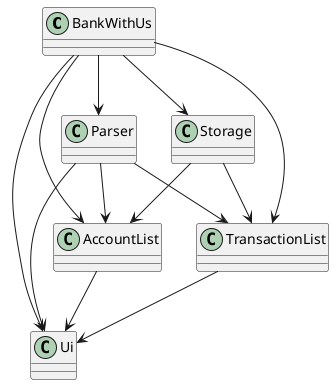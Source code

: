 @startuml
class BankWithUs
class Storage
class AccountList
class Ui
class TransactionList
class Parser
BankWithUs --> Storage
Storage --> AccountList
Storage --> TransactionList
BankWithUs --> Parser
BankWithUs --> AccountList
BankWithUs --> TransactionList
BankWithUs --> Ui
Parser --> Ui
Parser --> AccountList
Parser --> TransactionList
AccountList --> Ui
TransactionList --> Ui
@enduml